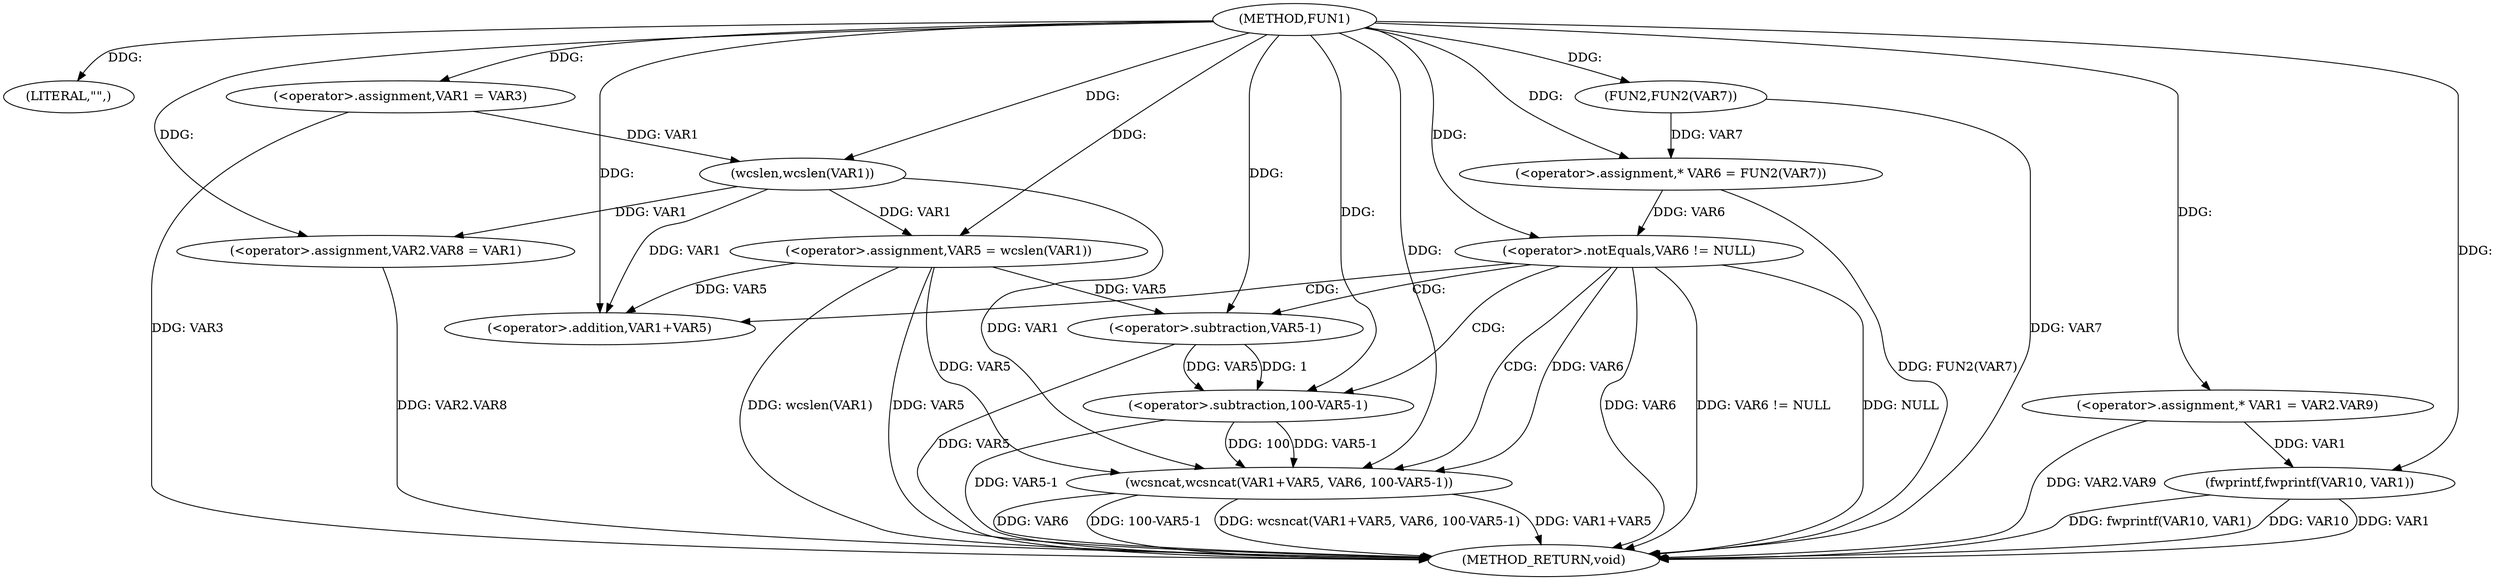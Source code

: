 digraph FUN1 {  
"1000100" [label = "(METHOD,FUN1)" ]
"1000149" [label = "(METHOD_RETURN,void)" ]
"1000104" [label = "(LITERAL,\"\",)" ]
"1000105" [label = "(<operator>.assignment,VAR1 = VAR3)" ]
"1000110" [label = "(<operator>.assignment,VAR5 = wcslen(VAR1))" ]
"1000112" [label = "(wcslen,wcslen(VAR1))" ]
"1000115" [label = "(<operator>.assignment,* VAR6 = FUN2(VAR7))" ]
"1000117" [label = "(FUN2,FUN2(VAR7))" ]
"1000120" [label = "(<operator>.notEquals,VAR6 != NULL)" ]
"1000124" [label = "(wcsncat,wcsncat(VAR1+VAR5, VAR6, 100-VAR5-1))" ]
"1000125" [label = "(<operator>.addition,VAR1+VAR5)" ]
"1000129" [label = "(<operator>.subtraction,100-VAR5-1)" ]
"1000131" [label = "(<operator>.subtraction,VAR5-1)" ]
"1000134" [label = "(<operator>.assignment,VAR2.VAR8 = VAR1)" ]
"1000141" [label = "(<operator>.assignment,* VAR1 = VAR2.VAR9)" ]
"1000146" [label = "(fwprintf,fwprintf(VAR10, VAR1))" ]
  "1000115" -> "1000149"  [ label = "DDG: FUN2(VAR7)"] 
  "1000124" -> "1000149"  [ label = "DDG: VAR1+VAR5"] 
  "1000105" -> "1000149"  [ label = "DDG: VAR3"] 
  "1000146" -> "1000149"  [ label = "DDG: VAR1"] 
  "1000117" -> "1000149"  [ label = "DDG: VAR7"] 
  "1000110" -> "1000149"  [ label = "DDG: wcslen(VAR1)"] 
  "1000124" -> "1000149"  [ label = "DDG: VAR6"] 
  "1000146" -> "1000149"  [ label = "DDG: fwprintf(VAR10, VAR1)"] 
  "1000131" -> "1000149"  [ label = "DDG: VAR5"] 
  "1000124" -> "1000149"  [ label = "DDG: 100-VAR5-1"] 
  "1000120" -> "1000149"  [ label = "DDG: VAR6"] 
  "1000134" -> "1000149"  [ label = "DDG: VAR2.VAR8"] 
  "1000120" -> "1000149"  [ label = "DDG: VAR6 != NULL"] 
  "1000141" -> "1000149"  [ label = "DDG: VAR2.VAR9"] 
  "1000120" -> "1000149"  [ label = "DDG: NULL"] 
  "1000146" -> "1000149"  [ label = "DDG: VAR10"] 
  "1000110" -> "1000149"  [ label = "DDG: VAR5"] 
  "1000129" -> "1000149"  [ label = "DDG: VAR5-1"] 
  "1000124" -> "1000149"  [ label = "DDG: wcsncat(VAR1+VAR5, VAR6, 100-VAR5-1)"] 
  "1000100" -> "1000104"  [ label = "DDG: "] 
  "1000100" -> "1000105"  [ label = "DDG: "] 
  "1000112" -> "1000110"  [ label = "DDG: VAR1"] 
  "1000100" -> "1000110"  [ label = "DDG: "] 
  "1000105" -> "1000112"  [ label = "DDG: VAR1"] 
  "1000100" -> "1000112"  [ label = "DDG: "] 
  "1000117" -> "1000115"  [ label = "DDG: VAR7"] 
  "1000100" -> "1000115"  [ label = "DDG: "] 
  "1000100" -> "1000117"  [ label = "DDG: "] 
  "1000115" -> "1000120"  [ label = "DDG: VAR6"] 
  "1000100" -> "1000120"  [ label = "DDG: "] 
  "1000112" -> "1000124"  [ label = "DDG: VAR1"] 
  "1000100" -> "1000124"  [ label = "DDG: "] 
  "1000110" -> "1000124"  [ label = "DDG: VAR5"] 
  "1000112" -> "1000125"  [ label = "DDG: VAR1"] 
  "1000100" -> "1000125"  [ label = "DDG: "] 
  "1000110" -> "1000125"  [ label = "DDG: VAR5"] 
  "1000120" -> "1000124"  [ label = "DDG: VAR6"] 
  "1000129" -> "1000124"  [ label = "DDG: 100"] 
  "1000129" -> "1000124"  [ label = "DDG: VAR5-1"] 
  "1000100" -> "1000129"  [ label = "DDG: "] 
  "1000131" -> "1000129"  [ label = "DDG: VAR5"] 
  "1000131" -> "1000129"  [ label = "DDG: 1"] 
  "1000100" -> "1000131"  [ label = "DDG: "] 
  "1000110" -> "1000131"  [ label = "DDG: VAR5"] 
  "1000112" -> "1000134"  [ label = "DDG: VAR1"] 
  "1000100" -> "1000134"  [ label = "DDG: "] 
  "1000100" -> "1000141"  [ label = "DDG: "] 
  "1000100" -> "1000146"  [ label = "DDG: "] 
  "1000141" -> "1000146"  [ label = "DDG: VAR1"] 
  "1000120" -> "1000129"  [ label = "CDG: "] 
  "1000120" -> "1000124"  [ label = "CDG: "] 
  "1000120" -> "1000125"  [ label = "CDG: "] 
  "1000120" -> "1000131"  [ label = "CDG: "] 
}

